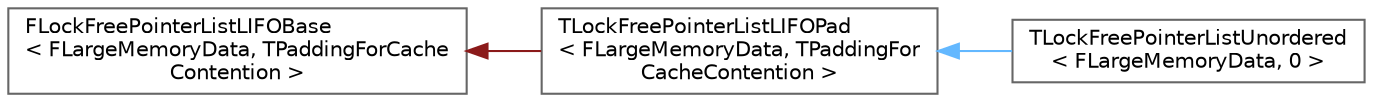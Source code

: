 digraph "Graphical Class Hierarchy"
{
 // INTERACTIVE_SVG=YES
 // LATEX_PDF_SIZE
  bgcolor="transparent";
  edge [fontname=Helvetica,fontsize=10,labelfontname=Helvetica,labelfontsize=10];
  node [fontname=Helvetica,fontsize=10,shape=box,height=0.2,width=0.4];
  rankdir="LR";
  Node0 [id="Node000000",label="FLockFreePointerListLIFOBase\l\< FLargeMemoryData, TPaddingForCache\lContention \>",height=0.2,width=0.4,color="grey40", fillcolor="white", style="filled",URL="$d7/dbf/classFLockFreePointerListLIFOBase.html",tooltip=" "];
  Node0 -> Node1 [id="edge4305_Node000000_Node000001",dir="back",color="firebrick4",style="solid",tooltip=" "];
  Node1 [id="Node000001",label="TLockFreePointerListLIFOPad\l\< FLargeMemoryData, TPaddingFor\lCacheContention \>",height=0.2,width=0.4,color="grey40", fillcolor="white", style="filled",URL="$dc/d66/classTLockFreePointerListLIFOPad.html",tooltip=" "];
  Node1 -> Node2 [id="edge4306_Node000001_Node000002",dir="back",color="steelblue1",style="solid",tooltip=" "];
  Node2 [id="Node000002",label="TLockFreePointerListUnordered\l\< FLargeMemoryData, 0 \>",height=0.2,width=0.4,color="grey40", fillcolor="white", style="filled",URL="$d5/d02/classTLockFreePointerListUnordered.html",tooltip=" "];
}
